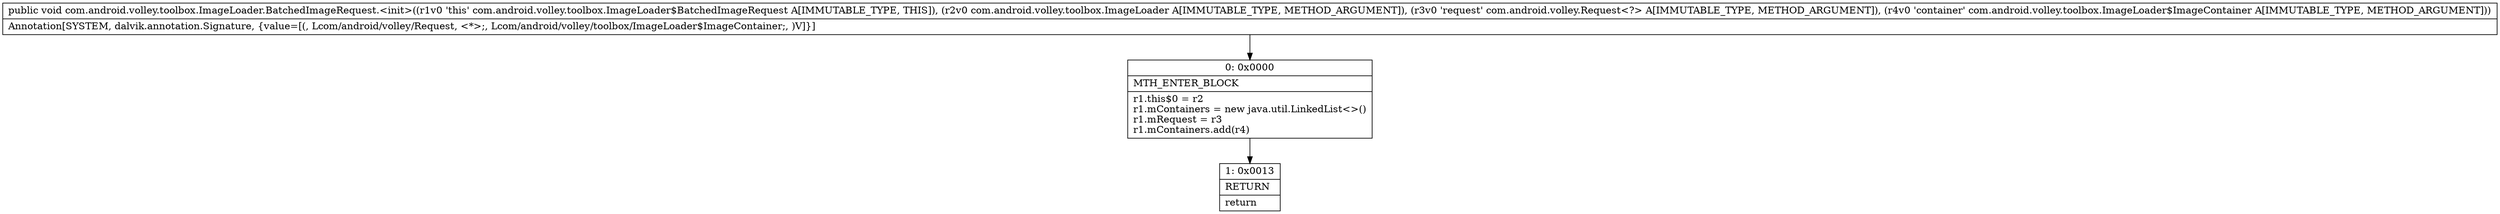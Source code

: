 digraph "CFG forcom.android.volley.toolbox.ImageLoader.BatchedImageRequest.\<init\>(Lcom\/android\/volley\/toolbox\/ImageLoader;Lcom\/android\/volley\/Request;Lcom\/android\/volley\/toolbox\/ImageLoader$ImageContainer;)V" {
Node_0 [shape=record,label="{0\:\ 0x0000|MTH_ENTER_BLOCK\l|r1.this$0 = r2\lr1.mContainers = new java.util.LinkedList\<\>()\lr1.mRequest = r3\lr1.mContainers.add(r4)\l}"];
Node_1 [shape=record,label="{1\:\ 0x0013|RETURN\l|return\l}"];
MethodNode[shape=record,label="{public void com.android.volley.toolbox.ImageLoader.BatchedImageRequest.\<init\>((r1v0 'this' com.android.volley.toolbox.ImageLoader$BatchedImageRequest A[IMMUTABLE_TYPE, THIS]), (r2v0 com.android.volley.toolbox.ImageLoader A[IMMUTABLE_TYPE, METHOD_ARGUMENT]), (r3v0 'request' com.android.volley.Request\<?\> A[IMMUTABLE_TYPE, METHOD_ARGUMENT]), (r4v0 'container' com.android.volley.toolbox.ImageLoader$ImageContainer A[IMMUTABLE_TYPE, METHOD_ARGUMENT]))  | Annotation[SYSTEM, dalvik.annotation.Signature, \{value=[(, Lcom\/android\/volley\/Request, \<*\>;, Lcom\/android\/volley\/toolbox\/ImageLoader$ImageContainer;, )V]\}]\l}"];
MethodNode -> Node_0;
Node_0 -> Node_1;
}

